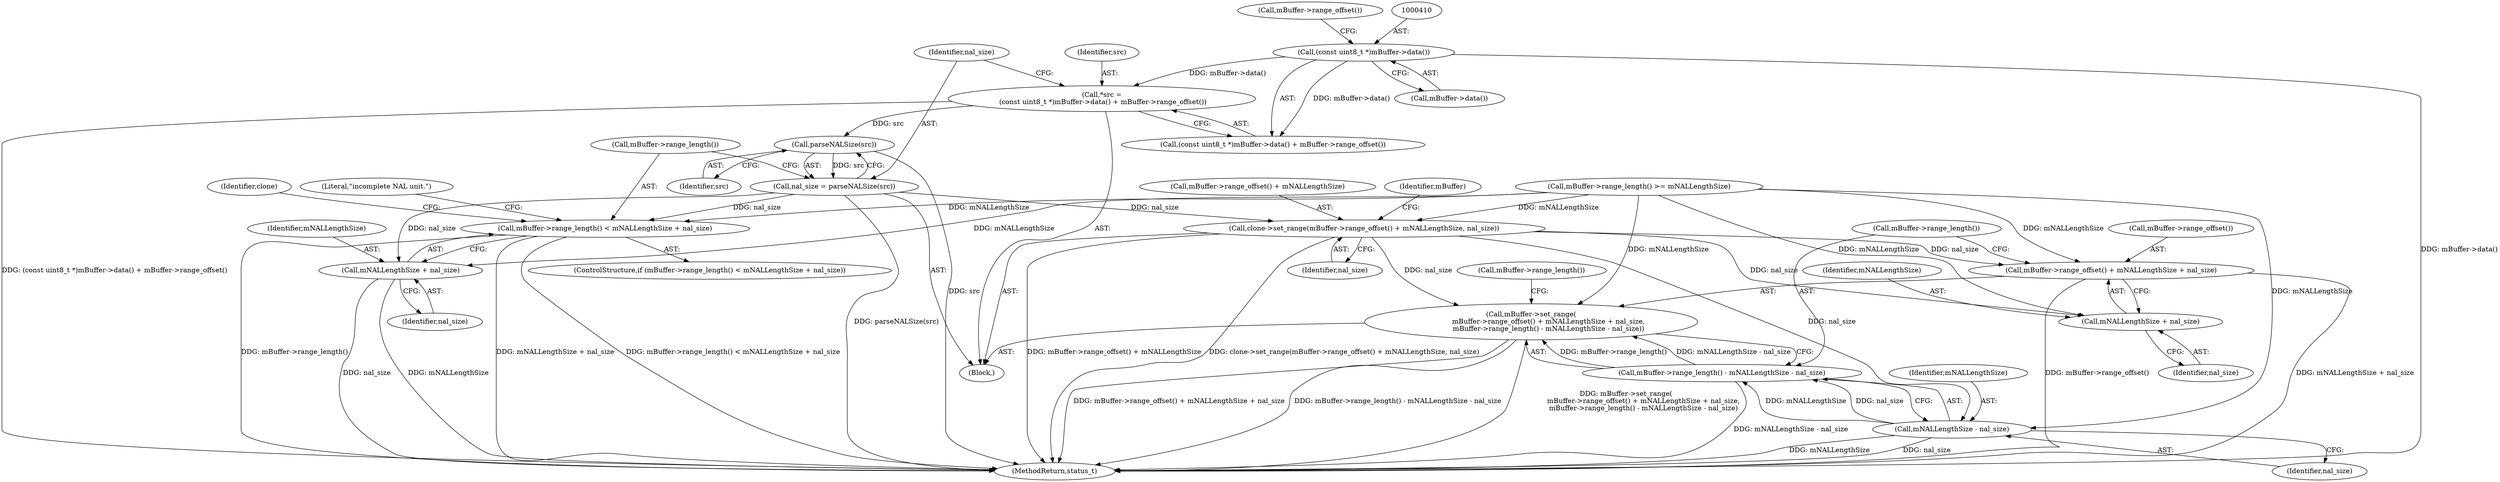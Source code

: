 digraph "0_Android_d48f0f145f8f0f4472bc0af668ac9a8bce44ba9b_0@pointer" {
"1000416" [label="(Call,parseNALSize(src))"];
"1000406" [label="(Call,*src =\n (const uint8_t *)mBuffer->data() + mBuffer->range_offset())"];
"1000409" [label="(Call,(const uint8_t *)mBuffer->data())"];
"1000414" [label="(Call,nal_size = parseNALSize(src))"];
"1000419" [label="(Call,mBuffer->range_length() < mNALLengthSize + nal_size)"];
"1000421" [label="(Call,mNALLengthSize + nal_size)"];
"1000441" [label="(Call,clone->set_range(mBuffer->range_offset() + mNALLengthSize, nal_size))"];
"1000450" [label="(Call,mBuffer->set_range(\n                mBuffer->range_offset() + mNALLengthSize + nal_size,\n                mBuffer->range_length() - mNALLengthSize - nal_size))"];
"1000451" [label="(Call,mBuffer->range_offset() + mNALLengthSize + nal_size)"];
"1000453" [label="(Call,mNALLengthSize + nal_size)"];
"1000458" [label="(Call,mNALLengthSize - nal_size)"];
"1000456" [label="(Call,mBuffer->range_length() - mNALLengthSize - nal_size)"];
"1000422" [label="(Identifier,mNALLengthSize)"];
"1000458" [label="(Call,mNALLengthSize - nal_size)"];
"1000419" [label="(Call,mBuffer->range_length() < mNALLengthSize + nal_size)"];
"1000421" [label="(Call,mNALLengthSize + nal_size)"];
"1000452" [label="(Call,mBuffer->range_offset())"];
"1000460" [label="(Identifier,nal_size)"];
"1000435" [label="(Identifier,clone)"];
"1000450" [label="(Call,mBuffer->set_range(\n                mBuffer->range_offset() + mNALLengthSize + nal_size,\n                mBuffer->range_length() - mNALLengthSize - nal_size))"];
"1000451" [label="(Call,mBuffer->range_offset() + mNALLengthSize + nal_size)"];
"1000414" [label="(Call,nal_size = parseNALSize(src))"];
"1000317" [label="(Block,)"];
"1000710" [label="(MethodReturn,status_t)"];
"1000442" [label="(Call,mBuffer->range_offset() + mNALLengthSize)"];
"1000412" [label="(Call,mBuffer->range_offset())"];
"1000408" [label="(Call,(const uint8_t *)mBuffer->data() + mBuffer->range_offset())"];
"1000406" [label="(Call,*src =\n (const uint8_t *)mBuffer->data() + mBuffer->range_offset())"];
"1000415" [label="(Identifier,nal_size)"];
"1000448" [label="(Identifier,mBuffer)"];
"1000441" [label="(Call,clone->set_range(mBuffer->range_offset() + mNALLengthSize, nal_size))"];
"1000402" [label="(Call,mBuffer->range_length() >= mNALLengthSize)"];
"1000417" [label="(Identifier,src)"];
"1000418" [label="(ControlStructure,if (mBuffer->range_length() < mNALLengthSize + nal_size))"];
"1000407" [label="(Identifier,src)"];
"1000463" [label="(Call,mBuffer->range_length())"];
"1000453" [label="(Call,mNALLengthSize + nal_size)"];
"1000457" [label="(Call,mBuffer->range_length())"];
"1000454" [label="(Identifier,mNALLengthSize)"];
"1000416" [label="(Call,parseNALSize(src))"];
"1000426" [label="(Literal,\"incomplete NAL unit.\")"];
"1000445" [label="(Identifier,nal_size)"];
"1000455" [label="(Identifier,nal_size)"];
"1000459" [label="(Identifier,mNALLengthSize)"];
"1000420" [label="(Call,mBuffer->range_length())"];
"1000409" [label="(Call,(const uint8_t *)mBuffer->data())"];
"1000423" [label="(Identifier,nal_size)"];
"1000456" [label="(Call,mBuffer->range_length() - mNALLengthSize - nal_size)"];
"1000411" [label="(Call,mBuffer->data())"];
"1000416" -> "1000414"  [label="AST: "];
"1000416" -> "1000417"  [label="CFG: "];
"1000417" -> "1000416"  [label="AST: "];
"1000414" -> "1000416"  [label="CFG: "];
"1000416" -> "1000710"  [label="DDG: src"];
"1000416" -> "1000414"  [label="DDG: src"];
"1000406" -> "1000416"  [label="DDG: src"];
"1000406" -> "1000317"  [label="AST: "];
"1000406" -> "1000408"  [label="CFG: "];
"1000407" -> "1000406"  [label="AST: "];
"1000408" -> "1000406"  [label="AST: "];
"1000415" -> "1000406"  [label="CFG: "];
"1000406" -> "1000710"  [label="DDG: (const uint8_t *)mBuffer->data() + mBuffer->range_offset()"];
"1000409" -> "1000406"  [label="DDG: mBuffer->data()"];
"1000409" -> "1000408"  [label="AST: "];
"1000409" -> "1000411"  [label="CFG: "];
"1000410" -> "1000409"  [label="AST: "];
"1000411" -> "1000409"  [label="AST: "];
"1000412" -> "1000409"  [label="CFG: "];
"1000409" -> "1000710"  [label="DDG: mBuffer->data()"];
"1000409" -> "1000408"  [label="DDG: mBuffer->data()"];
"1000414" -> "1000317"  [label="AST: "];
"1000415" -> "1000414"  [label="AST: "];
"1000420" -> "1000414"  [label="CFG: "];
"1000414" -> "1000710"  [label="DDG: parseNALSize(src)"];
"1000414" -> "1000419"  [label="DDG: nal_size"];
"1000414" -> "1000421"  [label="DDG: nal_size"];
"1000414" -> "1000441"  [label="DDG: nal_size"];
"1000419" -> "1000418"  [label="AST: "];
"1000419" -> "1000421"  [label="CFG: "];
"1000420" -> "1000419"  [label="AST: "];
"1000421" -> "1000419"  [label="AST: "];
"1000426" -> "1000419"  [label="CFG: "];
"1000435" -> "1000419"  [label="CFG: "];
"1000419" -> "1000710"  [label="DDG: mBuffer->range_length()"];
"1000419" -> "1000710"  [label="DDG: mNALLengthSize + nal_size"];
"1000419" -> "1000710"  [label="DDG: mBuffer->range_length() < mNALLengthSize + nal_size"];
"1000402" -> "1000419"  [label="DDG: mNALLengthSize"];
"1000421" -> "1000423"  [label="CFG: "];
"1000422" -> "1000421"  [label="AST: "];
"1000423" -> "1000421"  [label="AST: "];
"1000421" -> "1000710"  [label="DDG: nal_size"];
"1000421" -> "1000710"  [label="DDG: mNALLengthSize"];
"1000402" -> "1000421"  [label="DDG: mNALLengthSize"];
"1000441" -> "1000317"  [label="AST: "];
"1000441" -> "1000445"  [label="CFG: "];
"1000442" -> "1000441"  [label="AST: "];
"1000445" -> "1000441"  [label="AST: "];
"1000448" -> "1000441"  [label="CFG: "];
"1000441" -> "1000710"  [label="DDG: mBuffer->range_offset() + mNALLengthSize"];
"1000441" -> "1000710"  [label="DDG: clone->set_range(mBuffer->range_offset() + mNALLengthSize, nal_size)"];
"1000402" -> "1000441"  [label="DDG: mNALLengthSize"];
"1000441" -> "1000450"  [label="DDG: nal_size"];
"1000441" -> "1000451"  [label="DDG: nal_size"];
"1000441" -> "1000453"  [label="DDG: nal_size"];
"1000441" -> "1000458"  [label="DDG: nal_size"];
"1000450" -> "1000317"  [label="AST: "];
"1000450" -> "1000456"  [label="CFG: "];
"1000451" -> "1000450"  [label="AST: "];
"1000456" -> "1000450"  [label="AST: "];
"1000463" -> "1000450"  [label="CFG: "];
"1000450" -> "1000710"  [label="DDG: mBuffer->set_range(\n                mBuffer->range_offset() + mNALLengthSize + nal_size,\n                mBuffer->range_length() - mNALLengthSize - nal_size)"];
"1000450" -> "1000710"  [label="DDG: mBuffer->range_offset() + mNALLengthSize + nal_size"];
"1000450" -> "1000710"  [label="DDG: mBuffer->range_length() - mNALLengthSize - nal_size"];
"1000402" -> "1000450"  [label="DDG: mNALLengthSize"];
"1000456" -> "1000450"  [label="DDG: mBuffer->range_length()"];
"1000456" -> "1000450"  [label="DDG: mNALLengthSize - nal_size"];
"1000451" -> "1000453"  [label="CFG: "];
"1000452" -> "1000451"  [label="AST: "];
"1000453" -> "1000451"  [label="AST: "];
"1000457" -> "1000451"  [label="CFG: "];
"1000451" -> "1000710"  [label="DDG: mBuffer->range_offset()"];
"1000451" -> "1000710"  [label="DDG: mNALLengthSize + nal_size"];
"1000402" -> "1000451"  [label="DDG: mNALLengthSize"];
"1000453" -> "1000455"  [label="CFG: "];
"1000454" -> "1000453"  [label="AST: "];
"1000455" -> "1000453"  [label="AST: "];
"1000402" -> "1000453"  [label="DDG: mNALLengthSize"];
"1000458" -> "1000456"  [label="AST: "];
"1000458" -> "1000460"  [label="CFG: "];
"1000459" -> "1000458"  [label="AST: "];
"1000460" -> "1000458"  [label="AST: "];
"1000456" -> "1000458"  [label="CFG: "];
"1000458" -> "1000710"  [label="DDG: nal_size"];
"1000458" -> "1000710"  [label="DDG: mNALLengthSize"];
"1000458" -> "1000456"  [label="DDG: mNALLengthSize"];
"1000458" -> "1000456"  [label="DDG: nal_size"];
"1000402" -> "1000458"  [label="DDG: mNALLengthSize"];
"1000457" -> "1000456"  [label="AST: "];
"1000456" -> "1000710"  [label="DDG: mNALLengthSize - nal_size"];
}
